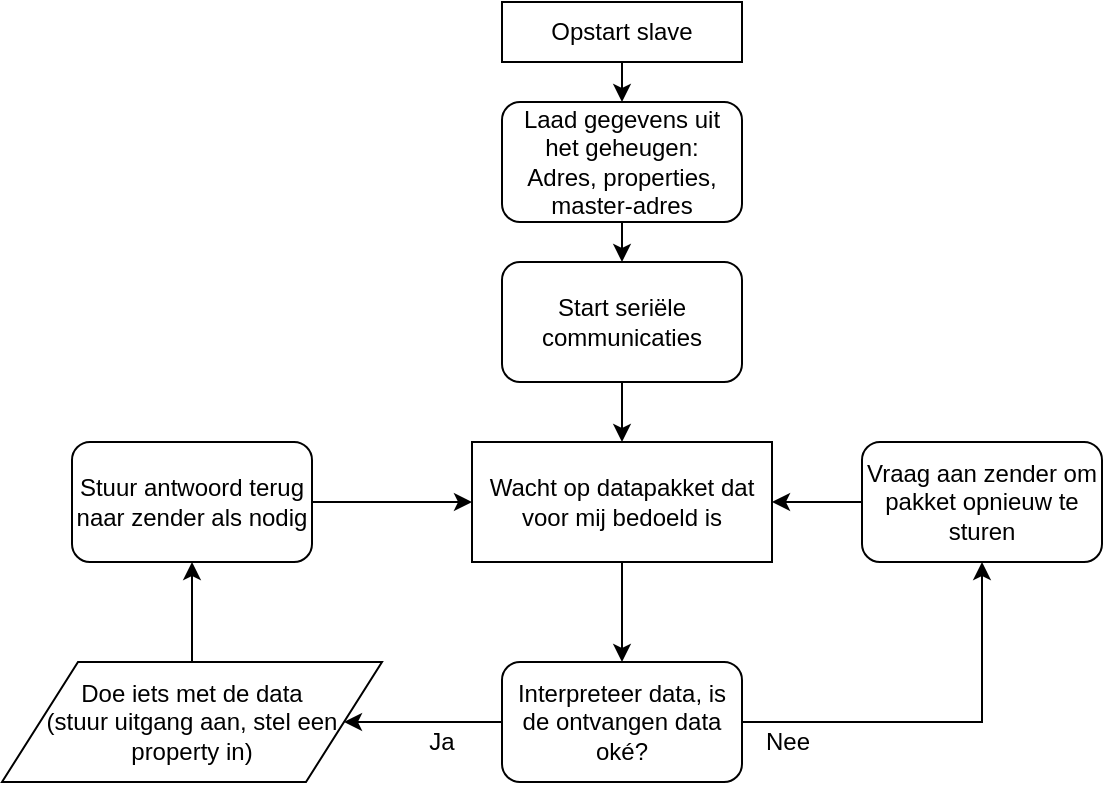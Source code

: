 <mxfile version="10.6.3" type="device"><diagram id="UIVqx04wKIHBNCvT4JOl" name="Page-1"><mxGraphModel dx="1394" dy="1884" grid="1" gridSize="10" guides="1" tooltips="1" connect="1" arrows="1" fold="1" page="1" pageScale="1" pageWidth="827" pageHeight="1169" math="0" shadow="0"><root><mxCell id="0"/><mxCell id="1" parent="0"/><mxCell id="oglStqeF5IsoPhlrJtpc-21" style="edgeStyle=orthogonalEdgeStyle;rounded=0;orthogonalLoop=1;jettySize=auto;html=1;exitX=0.5;exitY=1;exitDx=0;exitDy=0;entryX=0.5;entryY=0;entryDx=0;entryDy=0;" edge="1" parent="1" source="oglStqeF5IsoPhlrJtpc-1" target="oglStqeF5IsoPhlrJtpc-2"><mxGeometry relative="1" as="geometry"/></mxCell><mxCell id="oglStqeF5IsoPhlrJtpc-1" value="Opstart slave&lt;br&gt;" style="rounded=0;whiteSpace=wrap;html=1;" vertex="1" parent="1"><mxGeometry x="380" y="-40" width="120" height="30" as="geometry"/></mxCell><mxCell id="oglStqeF5IsoPhlrJtpc-24" style="edgeStyle=orthogonalEdgeStyle;rounded=0;orthogonalLoop=1;jettySize=auto;html=1;exitX=0.5;exitY=1;exitDx=0;exitDy=0;entryX=0.5;entryY=0;entryDx=0;entryDy=0;" edge="1" parent="1" source="oglStqeF5IsoPhlrJtpc-2" target="oglStqeF5IsoPhlrJtpc-4"><mxGeometry relative="1" as="geometry"/></mxCell><mxCell id="oglStqeF5IsoPhlrJtpc-2" value="&lt;span&gt;Laad gegevens uit het geheugen:&lt;/span&gt;&lt;br&gt;&lt;span&gt;Adres, properties, master-adres&lt;/span&gt;" style="rounded=1;whiteSpace=wrap;html=1;" vertex="1" parent="1"><mxGeometry x="380" y="10" width="120" height="60" as="geometry"/></mxCell><mxCell id="oglStqeF5IsoPhlrJtpc-7" style="edgeStyle=orthogonalEdgeStyle;rounded=0;orthogonalLoop=1;jettySize=auto;html=1;exitX=0.5;exitY=1;exitDx=0;exitDy=0;entryX=0.5;entryY=0;entryDx=0;entryDy=0;" edge="1" parent="1" source="oglStqeF5IsoPhlrJtpc-4" target="oglStqeF5IsoPhlrJtpc-6"><mxGeometry relative="1" as="geometry"/></mxCell><mxCell id="oglStqeF5IsoPhlrJtpc-4" value="Start seriële communicaties&lt;br&gt;" style="rounded=1;whiteSpace=wrap;html=1;" vertex="1" parent="1"><mxGeometry x="380" y="90" width="120" height="60" as="geometry"/></mxCell><mxCell id="oglStqeF5IsoPhlrJtpc-9" style="edgeStyle=orthogonalEdgeStyle;rounded=0;orthogonalLoop=1;jettySize=auto;html=1;exitX=0.5;exitY=1;exitDx=0;exitDy=0;entryX=0.5;entryY=0;entryDx=0;entryDy=0;" edge="1" parent="1" source="oglStqeF5IsoPhlrJtpc-6" target="oglStqeF5IsoPhlrJtpc-8"><mxGeometry relative="1" as="geometry"/></mxCell><mxCell id="oglStqeF5IsoPhlrJtpc-6" value="Wacht op datapakket dat voor mij bedoeld is" style="rounded=0;whiteSpace=wrap;html=1;" vertex="1" parent="1"><mxGeometry x="365" y="180" width="150" height="60" as="geometry"/></mxCell><mxCell id="oglStqeF5IsoPhlrJtpc-15" style="edgeStyle=orthogonalEdgeStyle;rounded=0;orthogonalLoop=1;jettySize=auto;html=1;exitX=0;exitY=0.5;exitDx=0;exitDy=0;entryX=1;entryY=0.5;entryDx=0;entryDy=0;" edge="1" parent="1" source="oglStqeF5IsoPhlrJtpc-8" target="oglStqeF5IsoPhlrJtpc-10"><mxGeometry relative="1" as="geometry"/></mxCell><mxCell id="oglStqeF5IsoPhlrJtpc-20" style="edgeStyle=orthogonalEdgeStyle;rounded=0;orthogonalLoop=1;jettySize=auto;html=1;exitX=1;exitY=0.5;exitDx=0;exitDy=0;entryX=0.5;entryY=1;entryDx=0;entryDy=0;" edge="1" parent="1" source="oglStqeF5IsoPhlrJtpc-8" target="oglStqeF5IsoPhlrJtpc-18"><mxGeometry relative="1" as="geometry"/></mxCell><mxCell id="oglStqeF5IsoPhlrJtpc-8" value="Interpreteer data, is de ontvangen data oké?" style="rounded=1;whiteSpace=wrap;html=1;" vertex="1" parent="1"><mxGeometry x="380" y="290" width="120" height="60" as="geometry"/></mxCell><mxCell id="oglStqeF5IsoPhlrJtpc-16" style="edgeStyle=orthogonalEdgeStyle;rounded=0;orthogonalLoop=1;jettySize=auto;html=1;exitX=0.5;exitY=0;exitDx=0;exitDy=0;entryX=0.5;entryY=1;entryDx=0;entryDy=0;" edge="1" parent="1" source="oglStqeF5IsoPhlrJtpc-10" target="oglStqeF5IsoPhlrJtpc-12"><mxGeometry relative="1" as="geometry"/></mxCell><mxCell id="oglStqeF5IsoPhlrJtpc-10" value="Doe iets met de data&lt;br&gt;(stuur uitgang aan, stel een property in)&lt;br&gt;" style="shape=parallelogram;perimeter=parallelogramPerimeter;whiteSpace=wrap;html=1;" vertex="1" parent="1"><mxGeometry x="130" y="290" width="190" height="60" as="geometry"/></mxCell><mxCell id="oglStqeF5IsoPhlrJtpc-17" style="edgeStyle=orthogonalEdgeStyle;rounded=0;orthogonalLoop=1;jettySize=auto;html=1;exitX=1;exitY=0.5;exitDx=0;exitDy=0;entryX=0;entryY=0.5;entryDx=0;entryDy=0;" edge="1" parent="1" source="oglStqeF5IsoPhlrJtpc-12" target="oglStqeF5IsoPhlrJtpc-6"><mxGeometry relative="1" as="geometry"/></mxCell><mxCell id="oglStqeF5IsoPhlrJtpc-12" value="Stuur antwoord terug naar zender als nodig" style="rounded=1;whiteSpace=wrap;html=1;" vertex="1" parent="1"><mxGeometry x="165" y="180" width="120" height="60" as="geometry"/></mxCell><mxCell id="oglStqeF5IsoPhlrJtpc-19" style="edgeStyle=orthogonalEdgeStyle;rounded=0;orthogonalLoop=1;jettySize=auto;html=1;exitX=0;exitY=0.5;exitDx=0;exitDy=0;entryX=1;entryY=0.5;entryDx=0;entryDy=0;" edge="1" parent="1" source="oglStqeF5IsoPhlrJtpc-18" target="oglStqeF5IsoPhlrJtpc-6"><mxGeometry relative="1" as="geometry"/></mxCell><mxCell id="oglStqeF5IsoPhlrJtpc-18" value="Vraag aan zender om pakket opnieuw te sturen" style="rounded=1;whiteSpace=wrap;html=1;" vertex="1" parent="1"><mxGeometry x="560" y="180" width="120" height="60" as="geometry"/></mxCell><mxCell id="oglStqeF5IsoPhlrJtpc-22" value="Ja" style="text;html=1;strokeColor=none;fillColor=none;align=center;verticalAlign=middle;whiteSpace=wrap;rounded=0;" vertex="1" parent="1"><mxGeometry x="330" y="320" width="40" height="20" as="geometry"/></mxCell><mxCell id="oglStqeF5IsoPhlrJtpc-23" value="Nee" style="text;html=1;resizable=0;points=[];autosize=1;align=left;verticalAlign=top;spacingTop=-4;" vertex="1" parent="1"><mxGeometry x="510" y="320" width="40" height="20" as="geometry"/></mxCell></root></mxGraphModel></diagram></mxfile>